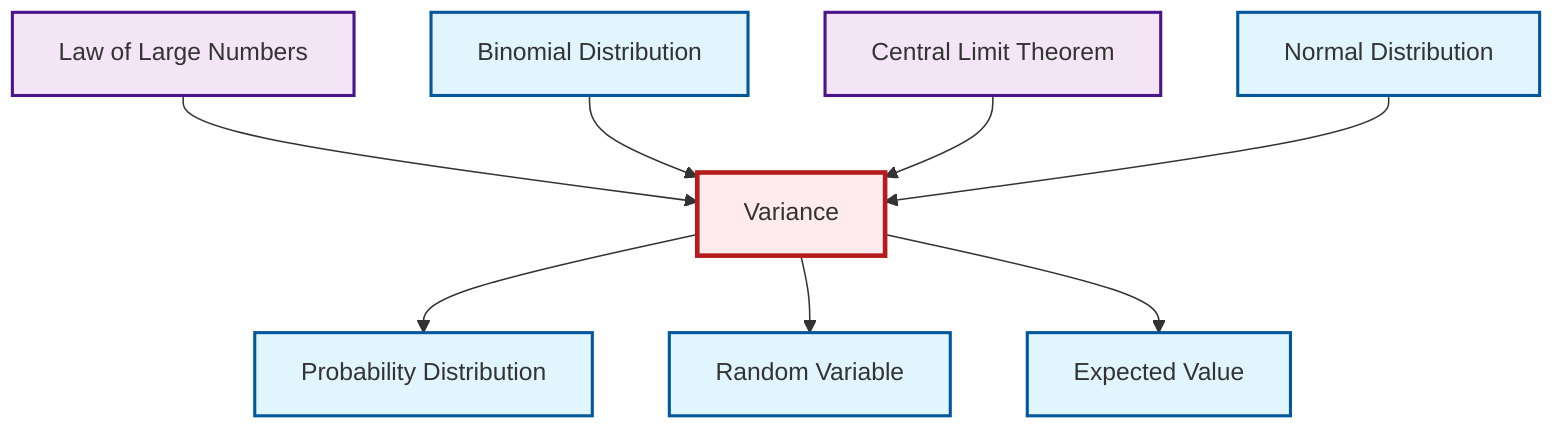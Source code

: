 graph TD
    classDef definition fill:#e1f5fe,stroke:#01579b,stroke-width:2px
    classDef theorem fill:#f3e5f5,stroke:#4a148c,stroke-width:2px
    classDef axiom fill:#fff3e0,stroke:#e65100,stroke-width:2px
    classDef example fill:#e8f5e9,stroke:#1b5e20,stroke-width:2px
    classDef current fill:#ffebee,stroke:#b71c1c,stroke-width:3px
    thm-central-limit["Central Limit Theorem"]:::theorem
    thm-law-of-large-numbers["Law of Large Numbers"]:::theorem
    def-normal-distribution["Normal Distribution"]:::definition
    def-variance["Variance"]:::definition
    def-probability-distribution["Probability Distribution"]:::definition
    def-binomial-distribution["Binomial Distribution"]:::definition
    def-expectation["Expected Value"]:::definition
    def-random-variable["Random Variable"]:::definition
    thm-law-of-large-numbers --> def-variance
    def-binomial-distribution --> def-variance
    thm-central-limit --> def-variance
    def-variance --> def-probability-distribution
    def-variance --> def-random-variable
    def-normal-distribution --> def-variance
    def-variance --> def-expectation
    class def-variance current